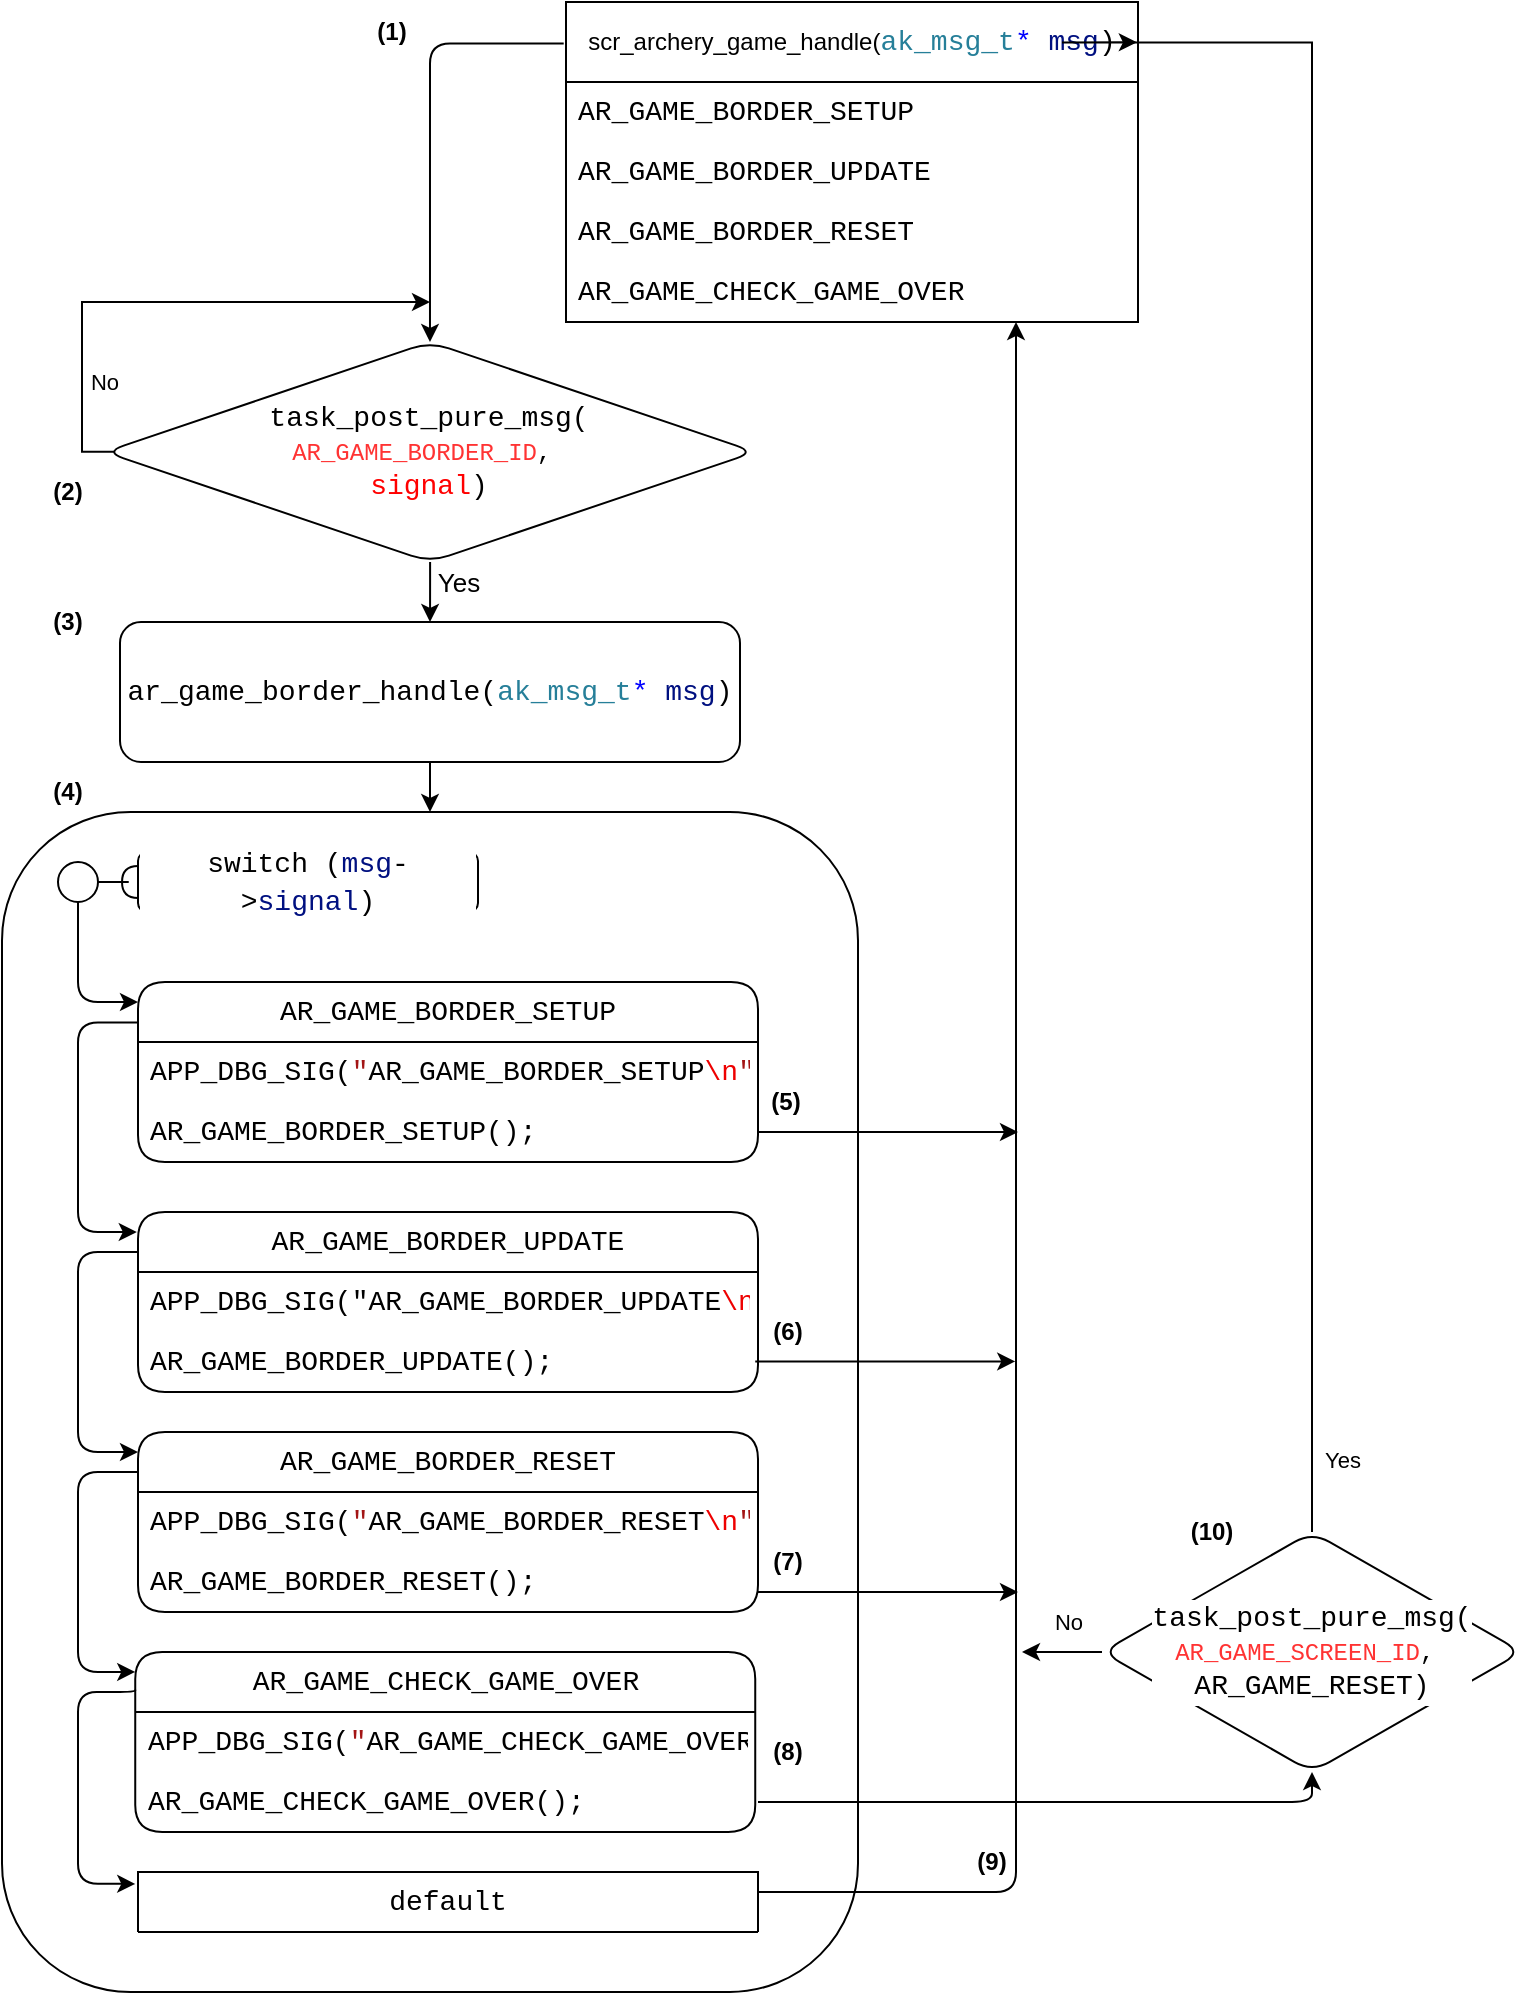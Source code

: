 <mxfile version="21.7.2" type="github" pages="2">
  <diagram name="Page-1" id="xHRpkcf7Uff5HgZ3ALfG">
    <mxGraphModel dx="1221" dy="622" grid="1" gridSize="10" guides="1" tooltips="1" connect="1" arrows="1" fold="1" page="1" pageScale="1" pageWidth="850" pageHeight="1100" math="0" shadow="0">
      <root>
        <mxCell id="0" />
        <mxCell id="1" parent="0" />
        <mxCell id="UpgFTflyBAgRF1FKhpor-101" value="" style="edgeStyle=orthogonalEdgeStyle;rounded=1;orthogonalLoop=1;jettySize=auto;html=1;" parent="1" source="UpgFTflyBAgRF1FKhpor-102" target="UpgFTflyBAgRF1FKhpor-103" edge="1">
          <mxGeometry relative="1" as="geometry" />
        </mxCell>
        <mxCell id="UpgFTflyBAgRF1FKhpor-102" value="&lt;div style=&quot;background-color: rgb(255, 255, 255); font-family: Consolas, &amp;quot;Courier New&amp;quot;, monospace; font-size: 14px; line-height: 19px;&quot;&gt;ar_game_border_handle(&lt;span style=&quot;color: #267f99;&quot;&gt;ak_msg_t&lt;/span&gt;&lt;span style=&quot;color: #0000ff;&quot;&gt;*&lt;/span&gt; &lt;span style=&quot;color: #001080;&quot;&gt;msg&lt;/span&gt;)&lt;/div&gt;" style="rounded=1;whiteSpace=wrap;html=1;fontSize=12;glass=0;strokeWidth=1;shadow=0;" parent="1" vertex="1">
          <mxGeometry x="119" y="350" width="310" height="70" as="geometry" />
        </mxCell>
        <mxCell id="UpgFTflyBAgRF1FKhpor-103" value="" style="rounded=1;whiteSpace=wrap;html=1;fontSize=12;glass=0;strokeWidth=1;shadow=0;" parent="1" vertex="1">
          <mxGeometry x="60" y="445" width="428" height="590" as="geometry" />
        </mxCell>
        <mxCell id="UpgFTflyBAgRF1FKhpor-104" value="" style="edgeStyle=orthogonalEdgeStyle;rounded=1;orthogonalLoop=1;jettySize=auto;html=1;exitX=0;exitY=0.225;exitDx=0;exitDy=0;exitPerimeter=0;entryX=-0.002;entryY=0.118;entryDx=0;entryDy=0;entryPerimeter=0;" parent="1" source="UpgFTflyBAgRF1FKhpor-105" target="UpgFTflyBAgRF1FKhpor-108" edge="1">
          <mxGeometry relative="1" as="geometry">
            <mxPoint x="118" y="700" as="targetPoint" />
            <Array as="points">
              <mxPoint x="98" y="550" />
              <mxPoint x="98" y="655" />
              <mxPoint x="127" y="655" />
            </Array>
          </mxGeometry>
        </mxCell>
        <mxCell id="UpgFTflyBAgRF1FKhpor-105" value="&lt;div style=&quot;background-color: rgb(255, 255, 255); font-family: Consolas, &amp;quot;Courier New&amp;quot;, monospace; font-size: 14px; line-height: 19px;&quot;&gt;&lt;div style=&quot;line-height: 19px;&quot;&gt;&lt;div style=&quot;line-height: 19px;&quot;&gt;&lt;div style=&quot;line-height: 19px;&quot;&gt;AR_GAME_BORDER_SETUP&lt;/div&gt;&lt;/div&gt;&lt;/div&gt;&lt;/div&gt;" style="swimlane;fontStyle=0;childLayout=stackLayout;horizontal=1;startSize=30;horizontalStack=0;resizeParent=1;resizeParentMax=0;resizeLast=0;collapsible=1;marginBottom=0;whiteSpace=wrap;html=1;rounded=1;" parent="1" vertex="1">
          <mxGeometry x="128" y="530" width="310" height="90" as="geometry" />
        </mxCell>
        <mxCell id="UpgFTflyBAgRF1FKhpor-106" value="&lt;div style=&quot;background-color: rgb(255, 255, 255); font-family: Consolas, &amp;quot;Courier New&amp;quot;, monospace; font-size: 14px; line-height: 19px;&quot;&gt;&lt;div style=&quot;line-height: 19px;&quot;&gt;&lt;div style=&quot;line-height: 19px;&quot;&gt;APP_DBG_SIG(&lt;span style=&quot;color: #a31515;&quot;&gt;&quot;&lt;/span&gt;AR_GAME_BORDER_SETUP&lt;span style=&quot;color: rgb(238, 0, 0);&quot;&gt;\n&lt;/span&gt;&lt;span style=&quot;color: rgb(163, 21, 21);&quot;&gt;&quot;&lt;/span&gt;);&lt;br&gt;&lt;/div&gt;&lt;/div&gt;&lt;/div&gt;" style="text;strokeColor=none;fillColor=none;align=left;verticalAlign=middle;spacingLeft=4;spacingRight=4;overflow=hidden;points=[[0,0.5],[1,0.5]];portConstraint=eastwest;rotatable=0;whiteSpace=wrap;html=1;rounded=1;" parent="UpgFTflyBAgRF1FKhpor-105" vertex="1">
          <mxGeometry y="30" width="310" height="30" as="geometry" />
        </mxCell>
        <mxCell id="UpgFTflyBAgRF1FKhpor-107" value="&lt;div style=&quot;background-color: rgb(255, 255, 255); font-family: Consolas, &amp;quot;Courier New&amp;quot;, monospace; font-size: 14px; line-height: 19px;&quot;&gt;&lt;div style=&quot;line-height: 19px;&quot;&gt;&lt;div style=&quot;line-height: 19px;&quot;&gt;&lt;div style=&quot;line-height: 19px;&quot;&gt;&lt;div style=&quot;line-height: 19px;&quot;&gt;AR_GAME_BORDER_SETUP();&lt;/div&gt;&lt;/div&gt;&lt;/div&gt;&lt;/div&gt;&lt;/div&gt;" style="text;strokeColor=none;fillColor=none;align=left;verticalAlign=middle;spacingLeft=4;spacingRight=4;overflow=hidden;points=[[0,0.5],[1,0.5]];portConstraint=eastwest;rotatable=0;whiteSpace=wrap;html=1;rounded=1;" parent="UpgFTflyBAgRF1FKhpor-105" vertex="1">
          <mxGeometry y="60" width="310" height="30" as="geometry" />
        </mxCell>
        <mxCell id="UpgFTflyBAgRF1FKhpor-108" value="&lt;div style=&quot;background-color: rgb(255, 255, 255); font-family: Consolas, &amp;quot;Courier New&amp;quot;, monospace; font-size: 14px; line-height: 19px;&quot;&gt;&lt;div style=&quot;line-height: 19px;&quot;&gt;&lt;div style=&quot;line-height: 19px;&quot;&gt;&lt;div style=&quot;line-height: 19px;&quot;&gt;AR_GAME_BORDER_UPDATE&lt;/div&gt;&lt;/div&gt;&lt;/div&gt;&lt;/div&gt;" style="swimlane;fontStyle=0;childLayout=stackLayout;horizontal=1;startSize=30;horizontalStack=0;resizeParent=1;resizeParentMax=0;resizeLast=0;collapsible=1;marginBottom=0;whiteSpace=wrap;html=1;rounded=1;" parent="1" vertex="1">
          <mxGeometry x="128" y="645" width="310" height="90" as="geometry" />
        </mxCell>
        <mxCell id="UpgFTflyBAgRF1FKhpor-109" value="&lt;div style=&quot;background-color: rgb(255, 255, 255); font-family: Consolas, &amp;quot;Courier New&amp;quot;, monospace; font-size: 14px; line-height: 19px;&quot;&gt;&lt;div style=&quot;line-height: 19px;&quot;&gt;&lt;div style=&quot;line-height: 19px;&quot;&gt;&lt;div style=&quot;line-height: 19px;&quot;&gt;APP_DBG_SIG(&quot;AR_GAME_BORDER_UPDATE&lt;span style=&quot;border-color: var(--border-color); color: rgb(238, 0, 0);&quot;&gt;\n&lt;/span&gt;&lt;span style=&quot;border-color: var(--border-color); color: rgb(163, 21, 21);&quot;&gt;&quot;&lt;/span&gt;);&lt;br&gt;&lt;/div&gt;&lt;/div&gt;&lt;/div&gt;&lt;/div&gt;" style="text;strokeColor=none;fillColor=none;align=left;verticalAlign=middle;spacingLeft=4;spacingRight=4;overflow=hidden;points=[[0,0.5],[1,0.5]];portConstraint=eastwest;rotatable=0;whiteSpace=wrap;html=1;rounded=1;" parent="UpgFTflyBAgRF1FKhpor-108" vertex="1">
          <mxGeometry y="30" width="310" height="30" as="geometry" />
        </mxCell>
        <mxCell id="UpgFTflyBAgRF1FKhpor-110" value="&lt;div style=&quot;background-color: rgb(255, 255, 255); font-family: Consolas, &amp;quot;Courier New&amp;quot;, monospace; font-size: 14px; line-height: 19px;&quot;&gt;&lt;div style=&quot;line-height: 19px;&quot;&gt;&lt;div style=&quot;line-height: 19px;&quot;&gt;&lt;div style=&quot;line-height: 19px;&quot;&gt;&lt;div style=&quot;line-height: 19px;&quot;&gt;&lt;div style=&quot;line-height: 19px;&quot;&gt;&lt;div style=&quot;line-height: 19px;&quot;&gt;AR_GAME_BORDER_UPDATE();&lt;/div&gt;&lt;/div&gt;&lt;/div&gt;&lt;/div&gt;&lt;/div&gt;&lt;/div&gt;&lt;/div&gt;" style="text;strokeColor=none;fillColor=none;align=left;verticalAlign=middle;spacingLeft=4;spacingRight=4;overflow=hidden;points=[[0,0.5],[1,0.5]];portConstraint=eastwest;rotatable=0;whiteSpace=wrap;html=1;rounded=1;" parent="UpgFTflyBAgRF1FKhpor-108" vertex="1">
          <mxGeometry y="60" width="310" height="30" as="geometry" />
        </mxCell>
        <mxCell id="UpgFTflyBAgRF1FKhpor-111" value="&lt;div style=&quot;background-color: rgb(255, 255, 255); font-family: Consolas, &amp;quot;Courier New&amp;quot;, monospace; font-size: 14px; line-height: 19px;&quot;&gt;&lt;div style=&quot;line-height: 19px;&quot;&gt;&lt;div style=&quot;line-height: 19px;&quot;&gt;&lt;div style=&quot;line-height: 19px;&quot;&gt;&lt;div style=&quot;line-height: 19px;&quot;&gt;&lt;div style=&quot;line-height: 19px;&quot;&gt;AR_GAME_BORDER_RESET&lt;/div&gt;&lt;/div&gt;&lt;/div&gt;&lt;/div&gt;&lt;/div&gt;&lt;/div&gt;" style="swimlane;fontStyle=0;childLayout=stackLayout;horizontal=1;startSize=30;horizontalStack=0;resizeParent=1;resizeParentMax=0;resizeLast=0;collapsible=1;marginBottom=0;whiteSpace=wrap;html=1;rounded=1;" parent="1" vertex="1">
          <mxGeometry x="128" y="755" width="310" height="90" as="geometry" />
        </mxCell>
        <mxCell id="UpgFTflyBAgRF1FKhpor-112" value="&lt;div style=&quot;background-color: rgb(255, 255, 255); font-family: Consolas, &amp;quot;Courier New&amp;quot;, monospace; font-size: 14px; line-height: 19px;&quot;&gt;&lt;div style=&quot;line-height: 19px;&quot;&gt;&lt;div style=&quot;line-height: 19px;&quot;&gt;&lt;div style=&quot;line-height: 19px;&quot;&gt;APP_DBG_SIG(&lt;span style=&quot;color: #a31515;&quot;&gt;&quot;&lt;/span&gt;AR_GAME_BORDER_RESET&lt;span style=&quot;color: rgb(238, 0, 0);&quot;&gt;\n&lt;/span&gt;&lt;span style=&quot;color: rgb(163, 21, 21);&quot;&gt;&quot;&lt;/span&gt;);&lt;br&gt;&lt;/div&gt;&lt;/div&gt;&lt;/div&gt;&lt;/div&gt;" style="text;strokeColor=none;fillColor=none;align=left;verticalAlign=middle;spacingLeft=4;spacingRight=4;overflow=hidden;points=[[0,0.5],[1,0.5]];portConstraint=eastwest;rotatable=0;whiteSpace=wrap;html=1;rounded=1;" parent="UpgFTflyBAgRF1FKhpor-111" vertex="1">
          <mxGeometry y="30" width="310" height="30" as="geometry" />
        </mxCell>
        <mxCell id="UpgFTflyBAgRF1FKhpor-113" value="&lt;div style=&quot;background-color: rgb(255, 255, 255); font-family: Consolas, &amp;quot;Courier New&amp;quot;, monospace; font-size: 14px; line-height: 19px;&quot;&gt;&lt;div style=&quot;line-height: 19px;&quot;&gt;&lt;div style=&quot;line-height: 19px;&quot;&gt;&lt;div style=&quot;line-height: 19px;&quot;&gt;&lt;div style=&quot;line-height: 19px;&quot;&gt;AR_GAME_BORDER_RESET();&lt;/div&gt;&lt;/div&gt;&lt;/div&gt;&lt;/div&gt;&lt;/div&gt;" style="text;strokeColor=none;fillColor=none;align=left;verticalAlign=middle;spacingLeft=4;spacingRight=4;overflow=hidden;points=[[0,0.5],[1,0.5]];portConstraint=eastwest;rotatable=0;whiteSpace=wrap;html=1;rounded=1;" parent="UpgFTflyBAgRF1FKhpor-111" vertex="1">
          <mxGeometry y="60" width="310" height="30" as="geometry" />
        </mxCell>
        <mxCell id="UpgFTflyBAgRF1FKhpor-114" value="&lt;div style=&quot;background-color: rgb(255, 255, 255); font-family: Consolas, &amp;quot;Courier New&amp;quot;, monospace; font-size: 14px; line-height: 19px;&quot;&gt;&lt;div style=&quot;line-height: 19px;&quot;&gt;&lt;div style=&quot;line-height: 19px;&quot;&gt;&lt;div style=&quot;line-height: 19px;&quot;&gt;&lt;div style=&quot;line-height: 19px;&quot;&gt;AR_GAME_CHECK_GAME_OVER&lt;/div&gt;&lt;/div&gt;&lt;/div&gt;&lt;/div&gt;&lt;/div&gt;" style="swimlane;fontStyle=0;childLayout=stackLayout;horizontal=1;startSize=30;horizontalStack=0;resizeParent=1;resizeParentMax=0;resizeLast=0;collapsible=1;marginBottom=0;whiteSpace=wrap;html=1;rounded=1;" parent="1" vertex="1">
          <mxGeometry x="126.62" y="865" width="310" height="90" as="geometry" />
        </mxCell>
        <mxCell id="UpgFTflyBAgRF1FKhpor-115" value="&lt;div style=&quot;background-color: rgb(255, 255, 255); font-family: Consolas, &amp;quot;Courier New&amp;quot;, monospace; font-size: 14px; line-height: 19px;&quot;&gt;&lt;div style=&quot;line-height: 19px;&quot;&gt;&lt;div style=&quot;line-height: 19px;&quot;&gt;APP_DBG_SIG(&lt;span style=&quot;color: #a31515;&quot;&gt;&quot;&lt;/span&gt;AR_GAME_CHECK_GAME_OVER&lt;span style=&quot;color: rgb(238, 0, 0);&quot;&gt;\n&lt;/span&gt;&lt;span style=&quot;color: rgb(163, 21, 21);&quot;&gt;&quot;&lt;/span&gt;);&lt;br&gt;&lt;/div&gt;&lt;/div&gt;&lt;/div&gt;" style="text;strokeColor=none;fillColor=none;align=left;verticalAlign=middle;spacingLeft=4;spacingRight=4;overflow=hidden;points=[[0,0.5],[1,0.5]];portConstraint=eastwest;rotatable=0;whiteSpace=wrap;html=1;rounded=1;" parent="UpgFTflyBAgRF1FKhpor-114" vertex="1">
          <mxGeometry y="30" width="310" height="30" as="geometry" />
        </mxCell>
        <mxCell id="UpgFTflyBAgRF1FKhpor-116" value="&lt;div style=&quot;background-color: rgb(255, 255, 255); font-family: Consolas, &amp;quot;Courier New&amp;quot;, monospace; font-size: 14px; line-height: 19px;&quot;&gt;&lt;div style=&quot;line-height: 19px;&quot;&gt;&lt;div style=&quot;line-height: 19px;&quot;&gt;&lt;div style=&quot;line-height: 19px;&quot;&gt;&lt;div style=&quot;line-height: 19px;&quot;&gt;AR_GAME_CHECK_GAME_OVER();&lt;/div&gt;&lt;/div&gt;&lt;/div&gt;&lt;/div&gt;&lt;/div&gt;" style="text;strokeColor=none;fillColor=none;align=left;verticalAlign=middle;spacingLeft=4;spacingRight=4;overflow=hidden;points=[[0,0.5],[1,0.5]];portConstraint=eastwest;rotatable=0;whiteSpace=wrap;html=1;rounded=1;" parent="UpgFTflyBAgRF1FKhpor-114" vertex="1">
          <mxGeometry y="60" width="310" height="30" as="geometry" />
        </mxCell>
        <mxCell id="UpgFTflyBAgRF1FKhpor-117" value="" style="edgeStyle=orthogonalEdgeStyle;rounded=1;orthogonalLoop=1;jettySize=auto;html=1;" parent="1" source="UpgFTflyBAgRF1FKhpor-133" target="UpgFTflyBAgRF1FKhpor-102" edge="1">
          <mxGeometry relative="1" as="geometry" />
        </mxCell>
        <mxCell id="UpgFTflyBAgRF1FKhpor-118" value="&lt;font style=&quot;font-size: 13px;&quot;&gt;Yes&lt;/font&gt;" style="edgeLabel;html=1;align=center;verticalAlign=middle;resizable=0;points=[];rounded=1;" parent="UpgFTflyBAgRF1FKhpor-117" vertex="1" connectable="0">
          <mxGeometry x="-0.072" y="1" relative="1" as="geometry">
            <mxPoint x="13" y="-4" as="offset" />
          </mxGeometry>
        </mxCell>
        <mxCell id="UpgFTflyBAgRF1FKhpor-119" value="" style="edgeStyle=orthogonalEdgeStyle;rounded=1;orthogonalLoop=1;jettySize=auto;html=1;endArrow=halfCircle;endFill=0;" parent="1" source="UpgFTflyBAgRF1FKhpor-121" target="UpgFTflyBAgRF1FKhpor-122" edge="1">
          <mxGeometry relative="1" as="geometry" />
        </mxCell>
        <mxCell id="UpgFTflyBAgRF1FKhpor-120" value="" style="edgeStyle=orthogonalEdgeStyle;rounded=1;orthogonalLoop=1;jettySize=auto;html=1;" parent="1" source="UpgFTflyBAgRF1FKhpor-121" edge="1">
          <mxGeometry relative="1" as="geometry">
            <mxPoint x="128" y="540" as="targetPoint" />
            <Array as="points">
              <mxPoint x="98" y="540" />
            </Array>
          </mxGeometry>
        </mxCell>
        <mxCell id="UpgFTflyBAgRF1FKhpor-121" value="" style="ellipse;whiteSpace=wrap;html=1;rounded=1;" parent="1" vertex="1">
          <mxGeometry x="88" y="470" width="20" height="20" as="geometry" />
        </mxCell>
        <mxCell id="UpgFTflyBAgRF1FKhpor-122" value="&lt;div style=&quot;background-color: rgb(255, 255, 255); font-family: Consolas, &amp;quot;Courier New&amp;quot;, monospace; font-size: 14px; line-height: 19px;&quot;&gt;switch (&lt;span style=&quot;color: #001080;&quot;&gt;msg&lt;/span&gt;-&amp;gt;&lt;font color=&quot;#001080&quot;&gt;signal&lt;/font&gt;)&lt;/div&gt;" style="whiteSpace=wrap;html=1;rounded=1;" parent="1" vertex="1">
          <mxGeometry x="128" y="465" width="170" height="30" as="geometry" />
        </mxCell>
        <mxCell id="UpgFTflyBAgRF1FKhpor-123" value="" style="edgeStyle=orthogonalEdgeStyle;rounded=1;orthogonalLoop=1;jettySize=auto;html=1;entryX=0;entryY=0.116;entryDx=0;entryDy=0;entryPerimeter=0;" parent="1" target="UpgFTflyBAgRF1FKhpor-111" edge="1">
          <mxGeometry relative="1" as="geometry">
            <mxPoint x="128" y="665" as="sourcePoint" />
            <mxPoint x="108" y="770" as="targetPoint" />
            <Array as="points">
              <mxPoint x="98" y="665" />
              <mxPoint x="98" y="765" />
              <mxPoint x="128" y="765" />
            </Array>
          </mxGeometry>
        </mxCell>
        <mxCell id="UpgFTflyBAgRF1FKhpor-124" value="" style="edgeStyle=orthogonalEdgeStyle;rounded=1;orthogonalLoop=1;jettySize=auto;html=1;entryX=0;entryY=0.111;entryDx=0;entryDy=0;entryPerimeter=0;exitX=0;exitY=0.222;exitDx=0;exitDy=0;exitPerimeter=0;" parent="1" source="UpgFTflyBAgRF1FKhpor-111" target="UpgFTflyBAgRF1FKhpor-114" edge="1">
          <mxGeometry relative="1" as="geometry">
            <mxPoint x="118" y="780" as="sourcePoint" />
            <mxPoint x="127" y="839.5" as="targetPoint" />
            <Array as="points">
              <mxPoint x="98" y="775" />
              <mxPoint x="98" y="875" />
            </Array>
          </mxGeometry>
        </mxCell>
        <mxCell id="UpgFTflyBAgRF1FKhpor-125" value="" style="edgeStyle=orthogonalEdgeStyle;rounded=1;orthogonalLoop=1;jettySize=auto;html=1;entryX=0;entryY=0.066;entryDx=0;entryDy=0;entryPerimeter=0;exitX=0;exitY=0.209;exitDx=0;exitDy=0;exitPerimeter=0;" parent="1" source="UpgFTflyBAgRF1FKhpor-114" edge="1">
          <mxGeometry relative="1" as="geometry">
            <mxPoint x="118" y="880" as="sourcePoint" />
            <mxPoint x="126.62" y="980.94" as="targetPoint" />
            <Array as="points">
              <mxPoint x="127" y="885" />
              <mxPoint x="98" y="885" />
              <mxPoint x="98" y="981" />
            </Array>
          </mxGeometry>
        </mxCell>
        <mxCell id="UpgFTflyBAgRF1FKhpor-126" value="" style="edgeStyle=orthogonalEdgeStyle;rounded=1;orthogonalLoop=1;jettySize=auto;html=1;entryX=0.787;entryY=1;entryDx=0;entryDy=0;entryPerimeter=0;" parent="1" source="UpgFTflyBAgRF1FKhpor-127" target="UpgFTflyBAgRF1FKhpor-151" edge="1">
          <mxGeometry relative="1" as="geometry">
            <mxPoint x="566" y="220" as="targetPoint" />
            <Array as="points">
              <mxPoint x="567" y="985" />
              <mxPoint x="567" y="200" />
            </Array>
          </mxGeometry>
        </mxCell>
        <mxCell id="UpgFTflyBAgRF1FKhpor-127" value="&lt;div style=&quot;background-color: rgb(255, 255, 255); font-family: Consolas, &amp;quot;Courier New&amp;quot;, monospace; font-size: 14px; line-height: 19px;&quot;&gt;&lt;div style=&quot;line-height: 19px;&quot;&gt;&lt;div style=&quot;line-height: 19px;&quot;&gt;&lt;div style=&quot;line-height: 19px;&quot;&gt;&lt;div style=&quot;line-height: 19px;&quot;&gt;default&lt;/div&gt;&lt;/div&gt;&lt;/div&gt;&lt;/div&gt;&lt;/div&gt;" style="swimlane;fontStyle=0;childLayout=stackLayout;horizontal=1;startSize=30;horizontalStack=0;resizeParent=1;resizeParentMax=0;resizeLast=0;collapsible=1;marginBottom=0;whiteSpace=wrap;html=1;rounded=1;" parent="1" vertex="1">
          <mxGeometry x="128" y="975" width="310" height="30" as="geometry" />
        </mxCell>
        <mxCell id="UpgFTflyBAgRF1FKhpor-128" value="" style="edgeStyle=orthogonalEdgeStyle;rounded=1;orthogonalLoop=1;jettySize=auto;html=1;entryX=0.5;entryY=0;entryDx=0;entryDy=0;exitX=-0.004;exitY=0.13;exitDx=0;exitDy=0;exitPerimeter=0;" parent="1" source="UpgFTflyBAgRF1FKhpor-142" target="UpgFTflyBAgRF1FKhpor-133" edge="1">
          <mxGeometry relative="1" as="geometry">
            <mxPoint x="274" y="220" as="targetPoint" />
            <Array as="points">
              <mxPoint x="274" y="61" />
            </Array>
            <mxPoint x="342.0" y="170" as="sourcePoint" />
          </mxGeometry>
        </mxCell>
        <mxCell id="UpgFTflyBAgRF1FKhpor-129" value="" style="edgeStyle=orthogonalEdgeStyle;rounded=1;orthogonalLoop=1;jettySize=auto;html=1;entryX=0.5;entryY=1;entryDx=0;entryDy=0;" parent="1" target="UpgFTflyBAgRF1FKhpor-152" edge="1">
          <mxGeometry relative="1" as="geometry">
            <mxPoint x="438" y="940" as="sourcePoint" />
            <mxPoint x="568" y="940" as="targetPoint" />
            <Array as="points">
              <mxPoint x="715" y="940" />
            </Array>
          </mxGeometry>
        </mxCell>
        <mxCell id="UpgFTflyBAgRF1FKhpor-130" value="" style="edgeStyle=orthogonalEdgeStyle;rounded=1;orthogonalLoop=1;jettySize=auto;html=1;" parent="1" edge="1">
          <mxGeometry relative="1" as="geometry">
            <mxPoint x="438" y="835" as="sourcePoint" />
            <mxPoint x="568" y="835" as="targetPoint" />
          </mxGeometry>
        </mxCell>
        <mxCell id="UpgFTflyBAgRF1FKhpor-131" value="" style="edgeStyle=orthogonalEdgeStyle;rounded=1;orthogonalLoop=1;jettySize=auto;html=1;" parent="1" edge="1">
          <mxGeometry relative="1" as="geometry">
            <mxPoint x="436.62" y="719.7" as="sourcePoint" />
            <mxPoint x="566.62" y="719.7" as="targetPoint" />
          </mxGeometry>
        </mxCell>
        <mxCell id="UpgFTflyBAgRF1FKhpor-132" value="" style="edgeStyle=orthogonalEdgeStyle;rounded=1;orthogonalLoop=1;jettySize=auto;html=1;" parent="1" edge="1">
          <mxGeometry relative="1" as="geometry">
            <mxPoint x="438" y="605" as="sourcePoint" />
            <mxPoint x="568" y="605" as="targetPoint" />
          </mxGeometry>
        </mxCell>
        <mxCell id="6OsE9KwnTwc4k6CIQa8s-2" value="" style="edgeStyle=orthogonalEdgeStyle;rounded=0;orthogonalLoop=1;jettySize=auto;html=1;exitX=0.016;exitY=0.499;exitDx=0;exitDy=0;exitPerimeter=0;" parent="1" source="UpgFTflyBAgRF1FKhpor-133" edge="1">
          <mxGeometry relative="1" as="geometry">
            <mxPoint x="274" y="190" as="targetPoint" />
            <Array as="points">
              <mxPoint x="100" y="265" />
              <mxPoint x="100" y="190" />
            </Array>
          </mxGeometry>
        </mxCell>
        <mxCell id="6OsE9KwnTwc4k6CIQa8s-3" value="No" style="edgeLabel;html=1;align=center;verticalAlign=middle;resizable=0;points=[];" parent="6OsE9KwnTwc4k6CIQa8s-2" vertex="1" connectable="0">
          <mxGeometry x="-0.613" relative="1" as="geometry">
            <mxPoint x="11" as="offset" />
          </mxGeometry>
        </mxCell>
        <mxCell id="UpgFTflyBAgRF1FKhpor-133" value="&lt;div style=&quot;background-color: rgb(255, 255, 255); font-family: Consolas, &amp;quot;Courier New&amp;quot;, monospace; font-size: 14px; line-height: 19px;&quot;&gt;task_post_pure_msg(&lt;/div&gt;&lt;span style=&quot;background-color: rgb(255, 255, 255);&quot;&gt;&lt;font face=&quot;Consolas, Courier New, monospace&quot; color=&quot;#ff3333&quot;&gt;AR_GAME_BORDER_ID&lt;/font&gt;&lt;font face=&quot;Consolas, Courier New, monospace&quot;&gt;,&amp;nbsp;&lt;/font&gt;&lt;/span&gt;&lt;font face=&quot;Consolas, Courier New, monospace&quot; color=&quot;#ff3333&quot;&gt;&lt;br&gt;&lt;/font&gt;&lt;div style=&quot;background-color: rgb(255, 255, 255); font-family: Consolas, &amp;quot;Courier New&amp;quot;, monospace; font-size: 14px; line-height: 19px;&quot;&gt;&lt;font color=&quot;#ff0000&quot;&gt;signal&lt;/font&gt;)&lt;/div&gt;" style="rhombus;whiteSpace=wrap;html=1;rounded=1;" parent="1" vertex="1">
          <mxGeometry x="111.37" y="210" width="325.25" height="110" as="geometry" />
        </mxCell>
        <mxCell id="UpgFTflyBAgRF1FKhpor-135" value="&lt;b&gt;(1)&lt;/b&gt;" style="text;html=1;strokeColor=none;fillColor=none;align=center;verticalAlign=middle;whiteSpace=wrap;rounded=0;" parent="1" vertex="1">
          <mxGeometry x="240" y="40" width="30" height="30" as="geometry" />
        </mxCell>
        <mxCell id="UpgFTflyBAgRF1FKhpor-136" value="&lt;b&gt;(2)&lt;/b&gt;" style="text;html=1;strokeColor=none;fillColor=none;align=center;verticalAlign=middle;whiteSpace=wrap;rounded=0;" parent="1" vertex="1">
          <mxGeometry x="78" y="270" width="30" height="30" as="geometry" />
        </mxCell>
        <mxCell id="UpgFTflyBAgRF1FKhpor-137" value="&lt;b&gt;(5)&lt;/b&gt;" style="text;html=1;strokeColor=none;fillColor=none;align=center;verticalAlign=middle;whiteSpace=wrap;rounded=0;" parent="1" vertex="1">
          <mxGeometry x="436.62" y="575" width="30" height="30" as="geometry" />
        </mxCell>
        <mxCell id="UpgFTflyBAgRF1FKhpor-138" value="&lt;b&gt;(6)&lt;/b&gt;" style="text;html=1;strokeColor=none;fillColor=none;align=center;verticalAlign=middle;whiteSpace=wrap;rounded=0;" parent="1" vertex="1">
          <mxGeometry x="438" y="685" width="30" height="40" as="geometry" />
        </mxCell>
        <mxCell id="UpgFTflyBAgRF1FKhpor-139" value="&lt;b&gt;(7)&lt;/b&gt;" style="text;html=1;strokeColor=none;fillColor=none;align=center;verticalAlign=middle;whiteSpace=wrap;rounded=0;" parent="1" vertex="1">
          <mxGeometry x="438" y="805" width="30" height="30" as="geometry" />
        </mxCell>
        <mxCell id="UpgFTflyBAgRF1FKhpor-140" value="&lt;b&gt;(8)&lt;/b&gt;" style="text;html=1;strokeColor=none;fillColor=none;align=center;verticalAlign=middle;whiteSpace=wrap;rounded=0;" parent="1" vertex="1">
          <mxGeometry x="438" y="900" width="30" height="30" as="geometry" />
        </mxCell>
        <mxCell id="UpgFTflyBAgRF1FKhpor-141" value="&lt;b&gt;(9)&lt;/b&gt;" style="text;html=1;strokeColor=none;fillColor=none;align=center;verticalAlign=middle;whiteSpace=wrap;rounded=0;" parent="1" vertex="1">
          <mxGeometry x="540" y="955" width="30" height="30" as="geometry" />
        </mxCell>
        <mxCell id="UpgFTflyBAgRF1FKhpor-142" value="scr_archery_game_handle(&lt;span style=&quot;border-color: var(--border-color); font-family: Consolas, &amp;quot;Courier New&amp;quot;, monospace; font-size: 14px; color: rgb(38, 127, 153);&quot;&gt;ak_msg_t&lt;/span&gt;&lt;span style=&quot;border-color: var(--border-color); font-family: Consolas, &amp;quot;Courier New&amp;quot;, monospace; font-size: 14px; color: rgb(0, 0, 255);&quot;&gt;*&lt;/span&gt;&lt;span style=&quot;font-family: Consolas, &amp;quot;Courier New&amp;quot;, monospace; font-size: 14px; background-color: rgb(255, 255, 255);&quot;&gt;&amp;nbsp;&lt;/span&gt;&lt;span style=&quot;border-color: var(--border-color); font-family: Consolas, &amp;quot;Courier New&amp;quot;, monospace; font-size: 14px; color: rgb(0, 16, 128);&quot;&gt;msg&lt;/span&gt;&lt;span style=&quot;font-family: Consolas, &amp;quot;Courier New&amp;quot;, monospace; font-size: 14px; background-color: rgb(255, 255, 255);&quot;&gt;)&lt;/span&gt;" style="swimlane;fontStyle=0;childLayout=stackLayout;horizontal=1;startSize=40;horizontalStack=0;resizeParent=1;resizeParentMax=0;resizeLast=0;collapsible=1;marginBottom=0;whiteSpace=wrap;html=1;" parent="1" vertex="1">
          <mxGeometry x="342" y="40" width="286" height="160" as="geometry" />
        </mxCell>
        <mxCell id="UpgFTflyBAgRF1FKhpor-143" value="&lt;div style=&quot;background-color: rgb(255, 255, 255); font-family: Consolas, &amp;quot;Courier New&amp;quot;, monospace; font-size: 14px; line-height: 19px;&quot;&gt;&lt;div style=&quot;line-height: 19px;&quot;&gt;&lt;div style=&quot;line-height: 19px;&quot;&gt;AR_GAME_BORDER_SETUP&lt;/div&gt;&lt;/div&gt;&lt;/div&gt;" style="text;strokeColor=none;fillColor=none;align=left;verticalAlign=middle;spacingLeft=4;spacingRight=4;overflow=hidden;points=[[0,0.5],[1,0.5]];portConstraint=eastwest;rotatable=0;whiteSpace=wrap;html=1;" parent="UpgFTflyBAgRF1FKhpor-142" vertex="1">
          <mxGeometry y="40" width="286" height="30" as="geometry" />
        </mxCell>
        <mxCell id="UpgFTflyBAgRF1FKhpor-144" value="&lt;div style=&quot;background-color: rgb(255, 255, 255); font-family: Consolas, &amp;quot;Courier New&amp;quot;, monospace; font-size: 14px; line-height: 19px;&quot;&gt;&lt;div style=&quot;line-height: 19px;&quot;&gt;&lt;div style=&quot;line-height: 19px;&quot;&gt;AR_GAME_BORDER_UPDATE&lt;/div&gt;&lt;/div&gt;&lt;/div&gt;" style="text;strokeColor=none;fillColor=none;align=left;verticalAlign=middle;spacingLeft=4;spacingRight=4;overflow=hidden;points=[[0,0.5],[1,0.5]];portConstraint=eastwest;rotatable=0;whiteSpace=wrap;html=1;" parent="UpgFTflyBAgRF1FKhpor-142" vertex="1">
          <mxGeometry y="70" width="286" height="30" as="geometry" />
        </mxCell>
        <mxCell id="UpgFTflyBAgRF1FKhpor-145" value="&lt;div style=&quot;background-color: rgb(255, 255, 255); font-family: Consolas, &amp;quot;Courier New&amp;quot;, monospace; font-size: 14px; line-height: 19px;&quot;&gt;&lt;div style=&quot;line-height: 19px;&quot;&gt;&lt;div style=&quot;line-height: 19px;&quot;&gt;AR_GAME_BORDER_RESET&lt;/div&gt;&lt;/div&gt;&lt;/div&gt;" style="text;strokeColor=none;fillColor=none;align=left;verticalAlign=middle;spacingLeft=4;spacingRight=4;overflow=hidden;points=[[0,0.5],[1,0.5]];portConstraint=eastwest;rotatable=0;whiteSpace=wrap;html=1;" parent="UpgFTflyBAgRF1FKhpor-142" vertex="1">
          <mxGeometry y="100" width="286" height="30" as="geometry" />
        </mxCell>
        <mxCell id="UpgFTflyBAgRF1FKhpor-151" value="&lt;div style=&quot;background-color: rgb(255, 255, 255); font-family: Consolas, &amp;quot;Courier New&amp;quot;, monospace; font-size: 14px; line-height: 19px;&quot;&gt;&lt;div style=&quot;line-height: 19px;&quot;&gt;&lt;div style=&quot;line-height: 19px;&quot;&gt;&lt;div style=&quot;line-height: 19px;&quot;&gt;AR_GAME_CHECK_GAME_OVER&lt;/div&gt;&lt;/div&gt;&lt;/div&gt;&lt;/div&gt;" style="text;strokeColor=none;fillColor=none;align=left;verticalAlign=middle;spacingLeft=4;spacingRight=4;overflow=hidden;points=[[0,0.5],[1,0.5]];portConstraint=eastwest;rotatable=0;whiteSpace=wrap;html=1;" parent="UpgFTflyBAgRF1FKhpor-142" vertex="1">
          <mxGeometry y="130" width="286" height="30" as="geometry" />
        </mxCell>
        <mxCell id="UpgFTflyBAgRF1FKhpor-149" value="&lt;b&gt;(3)&lt;/b&gt;" style="text;html=1;strokeColor=none;fillColor=none;align=center;verticalAlign=middle;whiteSpace=wrap;rounded=0;" parent="1" vertex="1">
          <mxGeometry x="78" y="335" width="30" height="30" as="geometry" />
        </mxCell>
        <mxCell id="UpgFTflyBAgRF1FKhpor-150" value="&lt;b&gt;(4)&lt;/b&gt;" style="text;html=1;strokeColor=none;fillColor=none;align=center;verticalAlign=middle;whiteSpace=wrap;rounded=0;" parent="1" vertex="1">
          <mxGeometry x="78" y="420" width="30" height="30" as="geometry" />
        </mxCell>
        <mxCell id="UpgFTflyBAgRF1FKhpor-154" value="" style="edgeStyle=orthogonalEdgeStyle;rounded=0;orthogonalLoop=1;jettySize=auto;html=1;entryX=0.998;entryY=0.126;entryDx=0;entryDy=0;entryPerimeter=0;" parent="1" source="UpgFTflyBAgRF1FKhpor-152" target="UpgFTflyBAgRF1FKhpor-142" edge="1">
          <mxGeometry relative="1" as="geometry">
            <mxPoint x="710" y="105" as="targetPoint" />
          </mxGeometry>
        </mxCell>
        <mxCell id="UpgFTflyBAgRF1FKhpor-158" value="Yes" style="edgeLabel;html=1;align=center;verticalAlign=middle;resizable=0;points=[];" parent="UpgFTflyBAgRF1FKhpor-154" vertex="1" connectable="0">
          <mxGeometry x="-0.921" relative="1" as="geometry">
            <mxPoint x="15" as="offset" />
          </mxGeometry>
        </mxCell>
        <mxCell id="UpgFTflyBAgRF1FKhpor-156" value="" style="edgeStyle=orthogonalEdgeStyle;rounded=0;orthogonalLoop=1;jettySize=auto;html=1;" parent="1" source="UpgFTflyBAgRF1FKhpor-152" edge="1">
          <mxGeometry relative="1" as="geometry">
            <mxPoint x="570" y="865" as="targetPoint" />
          </mxGeometry>
        </mxCell>
        <mxCell id="UpgFTflyBAgRF1FKhpor-157" value="No" style="edgeLabel;html=1;align=center;verticalAlign=middle;resizable=0;points=[];" parent="UpgFTflyBAgRF1FKhpor-156" vertex="1" connectable="0">
          <mxGeometry x="-0.139" relative="1" as="geometry">
            <mxPoint y="-15" as="offset" />
          </mxGeometry>
        </mxCell>
        <mxCell id="UpgFTflyBAgRF1FKhpor-152" value="&lt;div style=&quot;background-color: rgb(255, 255, 255); font-family: Consolas, &amp;quot;Courier New&amp;quot;, monospace; font-size: 14px; line-height: 19px;&quot;&gt;task_post_pure_msg(&lt;/div&gt;&lt;span style=&quot;background-color: rgb(255, 255, 255);&quot;&gt;&lt;font face=&quot;Consolas, Courier New, monospace&quot;&gt;&lt;font color=&quot;#ff3333&quot;&gt;AR_GAME_SCREEN_ID&lt;/font&gt;,&amp;nbsp;&lt;/font&gt;&lt;/span&gt;&lt;font face=&quot;Consolas, Courier New, monospace&quot; color=&quot;#ff3333&quot;&gt;&lt;br&gt;&lt;/font&gt;&lt;div style=&quot;background-color: rgb(255, 255, 255); font-family: Consolas, &amp;quot;Courier New&amp;quot;, monospace; font-size: 14px; line-height: 19px;&quot;&gt;AR_GAME_RESET)&lt;/div&gt;" style="rhombus;whiteSpace=wrap;html=1;rounded=1;" parent="1" vertex="1">
          <mxGeometry x="610" y="805" width="210" height="120" as="geometry" />
        </mxCell>
        <mxCell id="FUpbfvsOcdCzp_1CGTPx-1" value="&lt;b&gt;(10)&lt;/b&gt;" style="text;html=1;strokeColor=none;fillColor=none;align=center;verticalAlign=middle;whiteSpace=wrap;rounded=0;" parent="1" vertex="1">
          <mxGeometry x="650" y="790" width="30" height="30" as="geometry" />
        </mxCell>
      </root>
    </mxGraphModel>
  </diagram>
  <diagram id="0xZt90gRBu7CQiuENKFM" name="Page-2">
    <mxGraphModel dx="1305" dy="678" grid="1" gridSize="10" guides="1" tooltips="1" connect="1" arrows="1" fold="1" page="1" pageScale="1" pageWidth="850" pageHeight="1100" math="0" shadow="0">
      <root>
        <mxCell id="0" />
        <mxCell id="1" parent="0" />
        <mxCell id="hSdr1A9-EgVJBVhGQbvM-63" value="" style="endArrow=none;dashed=1;html=1;rounded=0;entryX=0.5;entryY=1;entryDx=0;entryDy=0;" edge="1" parent="1" target="8p7sbsNmrT1Dh9Ao9vYw-1">
          <mxGeometry width="50" height="50" relative="1" as="geometry">
            <mxPoint x="320" y="742.452" as="sourcePoint" />
            <mxPoint x="496" y="130" as="targetPoint" />
          </mxGeometry>
        </mxCell>
        <mxCell id="8p7sbsNmrT1Dh9Ao9vYw-1" value="Screen" style="rounded=1;whiteSpace=wrap;html=1;" parent="1" vertex="1">
          <mxGeometry x="280" y="80" width="80" height="40" as="geometry" />
        </mxCell>
        <mxCell id="8p7sbsNmrT1Dh9Ao9vYw-3" value="Border" style="rounded=1;whiteSpace=wrap;html=1;" parent="1" vertex="1">
          <mxGeometry x="480" y="80" width="80" height="40" as="geometry" />
        </mxCell>
        <mxCell id="8p7sbsNmrT1Dh9Ao9vYw-6" value="" style="endArrow=none;dashed=1;html=1;rounded=0;entryX=0.5;entryY=1;entryDx=0;entryDy=0;exitX=0.5;exitY=1;exitDx=0;exitDy=0;" parent="1" source="8p7sbsNmrT1Dh9Ao9vYw-31" target="8p7sbsNmrT1Dh9Ao9vYw-3" edge="1">
          <mxGeometry width="50" height="50" relative="1" as="geometry">
            <mxPoint x="520" y="490" as="sourcePoint" />
            <mxPoint x="520" y="130" as="targetPoint" />
          </mxGeometry>
        </mxCell>
        <mxCell id="8p7sbsNmrT1Dh9Ao9vYw-7" value="" style="edgeStyle=orthogonalEdgeStyle;rounded=0;orthogonalLoop=1;jettySize=auto;html=1;entryX=0;entryY=0;entryDx=0;entryDy=0;" parent="1" target="8p7sbsNmrT1Dh9Ao9vYw-12" edge="1">
          <mxGeometry relative="1" as="geometry">
            <mxPoint x="325.11" y="160" as="sourcePoint" />
            <mxPoint x="410.11" y="310.0" as="targetPoint" />
            <Array as="points">
              <mxPoint x="370.11" y="160" />
              <mxPoint x="370.11" y="160" />
            </Array>
          </mxGeometry>
        </mxCell>
        <mxCell id="8p7sbsNmrT1Dh9Ao9vYw-8" value="AR_GAME_BORDER_SETUP" style="edgeLabel;html=1;align=center;verticalAlign=middle;resizable=0;points=[];" parent="8p7sbsNmrT1Dh9Ao9vYw-7" vertex="1" connectable="0">
          <mxGeometry x="-0.034" y="-2" relative="1" as="geometry">
            <mxPoint x="3" y="-12" as="offset" />
          </mxGeometry>
        </mxCell>
        <mxCell id="8p7sbsNmrT1Dh9Ao9vYw-12" value="" style="rounded=0;whiteSpace=wrap;html=1;" parent="1" vertex="1">
          <mxGeometry x="515.11" y="160" width="10" height="20" as="geometry" />
        </mxCell>
        <mxCell id="8p7sbsNmrT1Dh9Ao9vYw-28" value="" style="edgeStyle=orthogonalEdgeStyle;rounded=0;orthogonalLoop=1;jettySize=auto;html=1;entryX=0;entryY=0;entryDx=0;entryDy=0;exitX=0.989;exitY=0.265;exitDx=0;exitDy=0;exitPerimeter=0;" parent="1" target="8p7sbsNmrT1Dh9Ao9vYw-31" edge="1">
          <mxGeometry relative="1" as="geometry">
            <mxPoint x="325.11" y="720" as="sourcePoint" />
            <mxPoint x="410.11" y="870.0" as="targetPoint" />
            <Array as="points">
              <mxPoint x="370.11" y="720" />
            </Array>
          </mxGeometry>
        </mxCell>
        <mxCell id="8p7sbsNmrT1Dh9Ao9vYw-29" value="AR_GAME_BORDER_RESET" style="edgeLabel;html=1;align=center;verticalAlign=middle;resizable=0;points=[];" parent="8p7sbsNmrT1Dh9Ao9vYw-28" vertex="1" connectable="0">
          <mxGeometry x="-0.034" y="-2" relative="1" as="geometry">
            <mxPoint x="8" y="-12" as="offset" />
          </mxGeometry>
        </mxCell>
        <mxCell id="8p7sbsNmrT1Dh9Ao9vYw-31" value="" style="rounded=0;whiteSpace=wrap;html=1;" parent="1" vertex="1">
          <mxGeometry x="515.11" y="720" width="10" height="20" as="geometry" />
        </mxCell>
        <mxCell id="8p7sbsNmrT1Dh9Ao9vYw-32" value="Setup thuộc tính&amp;nbsp;&lt;br&gt;ban đầu" style="shape=callout;whiteSpace=wrap;html=1;perimeter=calloutPerimeter;position2=0;base=22;size=10;position=0.17;" parent="1" vertex="1">
          <mxGeometry x="530" y="130" width="130" height="40" as="geometry" />
        </mxCell>
        <mxCell id="8p7sbsNmrT1Dh9Ao9vYw-38" value="Reset thuộc tính" style="shape=callout;whiteSpace=wrap;html=1;perimeter=calloutPerimeter;position2=0;base=22;size=10;position=0.17;" parent="1" vertex="1">
          <mxGeometry x="530" y="690" width="130" height="40" as="geometry" />
        </mxCell>
        <mxCell id="hSdr1A9-EgVJBVhGQbvM-2" value="" style="edgeStyle=orthogonalEdgeStyle;rounded=0;orthogonalLoop=1;jettySize=auto;html=1;" edge="1" parent="1" source="hSdr1A9-EgVJBVhGQbvM-5">
          <mxGeometry relative="1" as="geometry">
            <mxPoint x="241" y="150.03" as="targetPoint" />
            <Array as="points">
              <mxPoint x="301" y="150.03" />
              <mxPoint x="301" y="150.03" />
            </Array>
          </mxGeometry>
        </mxCell>
        <mxCell id="hSdr1A9-EgVJBVhGQbvM-3" value="&lt;div style=&quot;color: rgb(212, 212, 212); background-color: rgb(30, 30, 30); font-family: Consolas, &amp;quot;Courier New&amp;quot;, monospace; font-size: 14px; line-height: 19px;&quot;&gt;&lt;br&gt;&lt;/div&gt;" style="edgeLabel;html=1;align=center;verticalAlign=middle;resizable=0;points=[];" vertex="1" connectable="0" parent="hSdr1A9-EgVJBVhGQbvM-2">
          <mxGeometry x="0.175" relative="1" as="geometry">
            <mxPoint as="offset" />
          </mxGeometry>
        </mxCell>
        <mxCell id="hSdr1A9-EgVJBVhGQbvM-4" value="timer_set" style="edgeLabel;html=1;align=center;verticalAlign=middle;resizable=0;points=[];" vertex="1" connectable="0" parent="hSdr1A9-EgVJBVhGQbvM-2">
          <mxGeometry x="0.299" y="-1" relative="1" as="geometry">
            <mxPoint x="12" y="-10" as="offset" />
          </mxGeometry>
        </mxCell>
        <mxCell id="hSdr1A9-EgVJBVhGQbvM-5" value="" style="rounded=0;whiteSpace=wrap;html=1;" vertex="1" parent="1">
          <mxGeometry x="315" y="140.03" width="10" height="30" as="geometry" />
        </mxCell>
        <mxCell id="hSdr1A9-EgVJBVhGQbvM-9" value="" style="rounded=0;whiteSpace=wrap;html=1;" vertex="1" parent="1">
          <mxGeometry x="315" y="690.03" width="10" height="30" as="geometry" />
        </mxCell>
        <mxCell id="hSdr1A9-EgVJBVhGQbvM-10" value="Timer&lt;br&gt;100ms" style="shape=umlLifeline;perimeter=lifelinePerimeter;whiteSpace=wrap;html=1;container=1;dropTarget=0;collapsible=0;recursiveResize=0;outlineConnect=0;portConstraint=eastwest;newEdgeStyle={&quot;curved&quot;:0,&quot;rounded&quot;:0};participant=umlControl;verticalAlign=middle;size=50;" vertex="1" parent="1">
          <mxGeometry x="160" y="120" width="80" height="620" as="geometry" />
        </mxCell>
        <mxCell id="hSdr1A9-EgVJBVhGQbvM-25" value="alt" style="shape=umlFrame;whiteSpace=wrap;html=1;pointerEvents=0;recursiveResize=0;container=1;collapsible=0;width=40;height=31;" vertex="1" parent="1">
          <mxGeometry x="39" y="199.45" width="641" height="470.55" as="geometry" />
        </mxCell>
        <mxCell id="hSdr1A9-EgVJBVhGQbvM-26" value="ar_game_score % 200 != 0&lt;br&gt;&amp;amp;&amp;amp;&lt;br&gt;meteoroid[i].x &amp;gt; border.x&amp;nbsp;&amp;nbsp;" style="text;html=1;" vertex="1" parent="hSdr1A9-EgVJBVhGQbvM-25">
          <mxGeometry width="140" height="60" relative="1" as="geometry">
            <mxPoint x="10" y="56" as="offset" />
          </mxGeometry>
        </mxCell>
        <mxCell id="hSdr1A9-EgVJBVhGQbvM-27" value="" style="line;strokeWidth=1;dashed=1;labelPosition=center;verticalLabelPosition=bottom;align=left;verticalAlign=top;spacingLeft=20;spacingTop=15;html=1;whiteSpace=wrap;" vertex="1" parent="hSdr1A9-EgVJBVhGQbvM-25">
          <mxGeometry y="136" width="640" height="10" as="geometry" />
        </mxCell>
        <mxCell id="hSdr1A9-EgVJBVhGQbvM-28" value="ar_game_score % 200 != 0&lt;br style=&quot;border-color: var(--border-color);&quot;&gt;&amp;amp;&amp;amp;&lt;br style=&quot;border-color: var(--border-color);&quot;&gt;meteoroid[i].x &amp;lt;= border.x&amp;nbsp;&amp;nbsp;" style="text;html=1;" vertex="1" parent="hSdr1A9-EgVJBVhGQbvM-25">
          <mxGeometry x="6" y="350" width="150" height="70" as="geometry" />
        </mxCell>
        <mxCell id="8p7sbsNmrT1Dh9Ao9vYw-15" value="" style="edgeStyle=orthogonalEdgeStyle;rounded=0;orthogonalLoop=1;jettySize=auto;html=1;entryX=0;entryY=0;entryDx=0;entryDy=0;exitX=0.989;exitY=0.265;exitDx=0;exitDy=0;exitPerimeter=0;" parent="hSdr1A9-EgVJBVhGQbvM-25" target="8p7sbsNmrT1Dh9Ao9vYw-17" edge="1">
          <mxGeometry relative="1" as="geometry">
            <mxPoint x="286.0" y="61.54" as="sourcePoint" />
            <mxPoint x="371.11" y="211.44" as="targetPoint" />
            <Array as="points">
              <mxPoint x="331.11" y="61.44" />
            </Array>
          </mxGeometry>
        </mxCell>
        <mxCell id="8p7sbsNmrT1Dh9Ao9vYw-16" value="AR_GAME_LEVEL_UP" style="edgeLabel;html=1;align=center;verticalAlign=middle;resizable=0;points=[];" parent="8p7sbsNmrT1Dh9Ao9vYw-15" vertex="1" connectable="0">
          <mxGeometry x="-0.034" y="-2" relative="1" as="geometry">
            <mxPoint y="-12" as="offset" />
          </mxGeometry>
        </mxCell>
        <mxCell id="8p7sbsNmrT1Dh9Ao9vYw-17" value="" style="rounded=0;whiteSpace=wrap;html=1;" parent="hSdr1A9-EgVJBVhGQbvM-25" vertex="1">
          <mxGeometry x="476.11" y="61.44" width="10" height="10" as="geometry" />
        </mxCell>
        <mxCell id="8p7sbsNmrT1Dh9Ao9vYw-54" value="" style="edgeStyle=orthogonalEdgeStyle;rounded=0;orthogonalLoop=1;jettySize=auto;html=1;entryX=0;entryY=0;entryDx=0;entryDy=0;exitX=1;exitY=1;exitDx=0;exitDy=0;" parent="hSdr1A9-EgVJBVhGQbvM-25" edge="1" source="hSdr1A9-EgVJBVhGQbvM-7">
          <mxGeometry relative="1" as="geometry">
            <mxPoint x="286.0" y="121.5" as="sourcePoint" />
            <mxPoint x="476.11" y="121.4" as="targetPoint" />
            <Array as="points">
              <mxPoint x="331" y="121" />
            </Array>
          </mxGeometry>
        </mxCell>
        <mxCell id="8p7sbsNmrT1Dh9Ao9vYw-55" value="AR_GAME_CHECK_GAME_OVER" style="edgeLabel;html=1;align=center;verticalAlign=middle;resizable=0;points=[];" parent="8p7sbsNmrT1Dh9Ao9vYw-54" vertex="1" connectable="0">
          <mxGeometry x="-0.034" y="-2" relative="1" as="geometry">
            <mxPoint y="-12" as="offset" />
          </mxGeometry>
        </mxCell>
        <mxCell id="8p7sbsNmrT1Dh9Ao9vYw-56" value="" style="rounded=0;whiteSpace=wrap;html=1;" parent="hSdr1A9-EgVJBVhGQbvM-25" vertex="1">
          <mxGeometry x="476.11" y="121.4" width="10" height="10" as="geometry" />
        </mxCell>
        <mxCell id="hSdr1A9-EgVJBVhGQbvM-7" value="" style="rounded=0;whiteSpace=wrap;html=1;" vertex="1" parent="hSdr1A9-EgVJBVhGQbvM-25">
          <mxGeometry x="276" y="41" width="10" height="80" as="geometry" />
        </mxCell>
        <mxCell id="hSdr1A9-EgVJBVhGQbvM-11" value="" style="edgeStyle=orthogonalEdgeStyle;rounded=0;orthogonalLoop=1;jettySize=auto;html=1;exitX=1;exitY=1;exitDx=0;exitDy=0;" edge="1" parent="hSdr1A9-EgVJBVhGQbvM-25" source="hSdr1A9-EgVJBVhGQbvM-13">
          <mxGeometry relative="1" as="geometry">
            <Array as="points">
              <mxPoint x="221" y="41" />
              <mxPoint x="276" y="41" />
            </Array>
            <mxPoint x="161" y="39.51" as="sourcePoint" />
            <mxPoint x="276" y="40.508" as="targetPoint" />
          </mxGeometry>
        </mxCell>
        <mxCell id="hSdr1A9-EgVJBVhGQbvM-12" value="AR_GAME_TIME_TICK" style="edgeLabel;html=1;align=center;verticalAlign=middle;resizable=0;points=[];" vertex="1" connectable="0" parent="hSdr1A9-EgVJBVhGQbvM-11">
          <mxGeometry x="-0.106" y="1" relative="1" as="geometry">
            <mxPoint x="15" y="-12" as="offset" />
          </mxGeometry>
        </mxCell>
        <mxCell id="hSdr1A9-EgVJBVhGQbvM-13" value="" style="rounded=0;whiteSpace=wrap;html=1;" vertex="1" parent="hSdr1A9-EgVJBVhGQbvM-25">
          <mxGeometry x="156" y="20.48" width="10" height="20.03" as="geometry" />
        </mxCell>
        <mxCell id="hSdr1A9-EgVJBVhGQbvM-31" value="" style="line;strokeWidth=1;dashed=1;labelPosition=center;verticalLabelPosition=bottom;align=left;verticalAlign=top;spacingLeft=20;spacingTop=15;html=1;whiteSpace=wrap;" vertex="1" parent="hSdr1A9-EgVJBVhGQbvM-25">
          <mxGeometry y="276" width="640" height="10" as="geometry" />
        </mxCell>
        <mxCell id="hSdr1A9-EgVJBVhGQbvM-30" value="ar_game_score % 200 == 0&lt;br style=&quot;border-color: var(--border-color);&quot;&gt;&amp;amp;&amp;amp;&lt;br style=&quot;border-color: var(--border-color);&quot;&gt;meteoroid[i].x &amp;gt; border.x&amp;nbsp;&amp;nbsp;" style="text;html=1;" vertex="1" parent="hSdr1A9-EgVJBVhGQbvM-25">
          <mxGeometry x="6" y="187.55" width="140" height="40" as="geometry" />
        </mxCell>
        <mxCell id="hSdr1A9-EgVJBVhGQbvM-42" value="" style="edgeStyle=orthogonalEdgeStyle;rounded=0;orthogonalLoop=1;jettySize=auto;html=1;entryX=0;entryY=0;entryDx=0;entryDy=0;exitX=1;exitY=1;exitDx=0;exitDy=0;" edge="1" parent="hSdr1A9-EgVJBVhGQbvM-25">
          <mxGeometry relative="1" as="geometry">
            <mxPoint x="286" y="260.55" as="sourcePoint" />
            <mxPoint x="476.11" y="260.95" as="targetPoint" />
            <Array as="points">
              <mxPoint x="331" y="260.55" />
            </Array>
          </mxGeometry>
        </mxCell>
        <mxCell id="hSdr1A9-EgVJBVhGQbvM-43" value="AR_GAME_CHECK_GAME_OVER" style="edgeLabel;html=1;align=center;verticalAlign=middle;resizable=0;points=[];" vertex="1" connectable="0" parent="hSdr1A9-EgVJBVhGQbvM-42">
          <mxGeometry x="-0.034" y="-2" relative="1" as="geometry">
            <mxPoint y="-12" as="offset" />
          </mxGeometry>
        </mxCell>
        <mxCell id="hSdr1A9-EgVJBVhGQbvM-44" value="" style="rounded=0;whiteSpace=wrap;html=1;" vertex="1" parent="hSdr1A9-EgVJBVhGQbvM-25">
          <mxGeometry x="476.11" y="260.95" width="10" height="10" as="geometry" />
        </mxCell>
        <mxCell id="hSdr1A9-EgVJBVhGQbvM-60" value="" style="edgeStyle=orthogonalEdgeStyle;rounded=0;orthogonalLoop=1;jettySize=auto;html=1;entryX=0;entryY=0;entryDx=0;entryDy=0;exitX=0.989;exitY=0.265;exitDx=0;exitDy=0;exitPerimeter=0;" edge="1" parent="hSdr1A9-EgVJBVhGQbvM-25" target="hSdr1A9-EgVJBVhGQbvM-62">
          <mxGeometry relative="1" as="geometry">
            <mxPoint x="286.0" y="340.65" as="sourcePoint" />
            <mxPoint x="371.11" y="490.55" as="targetPoint" />
            <Array as="points">
              <mxPoint x="331.11" y="340.55" />
            </Array>
          </mxGeometry>
        </mxCell>
        <mxCell id="hSdr1A9-EgVJBVhGQbvM-61" value="AR_GAME_LEVEL_UP" style="edgeLabel;html=1;align=center;verticalAlign=middle;resizable=0;points=[];" vertex="1" connectable="0" parent="hSdr1A9-EgVJBVhGQbvM-60">
          <mxGeometry x="-0.034" y="-2" relative="1" as="geometry">
            <mxPoint x="1" y="-12" as="offset" />
          </mxGeometry>
        </mxCell>
        <mxCell id="hSdr1A9-EgVJBVhGQbvM-62" value="" style="rounded=0;whiteSpace=wrap;html=1;" vertex="1" parent="hSdr1A9-EgVJBVhGQbvM-25">
          <mxGeometry x="476.11" y="340.55" width="10" height="10" as="geometry" />
        </mxCell>
        <mxCell id="8p7sbsNmrT1Dh9Ao9vYw-33" value="Level up và Check không đủ điều kiện thực hiện&amp;nbsp;" style="shape=callout;whiteSpace=wrap;html=1;perimeter=calloutPerimeter;position2=0;base=22;size=10;position=0.17;" parent="hSdr1A9-EgVJBVhGQbvM-25" vertex="1">
          <mxGeometry x="501" y="41" width="130" height="60" as="geometry" />
        </mxCell>
        <mxCell id="8p7sbsNmrT1Dh9Ao9vYw-34" value="Với số lượng điểm đủ thì Level up diễn ra&amp;nbsp;" style="shape=callout;whiteSpace=wrap;html=1;perimeter=calloutPerimeter;position2=0;base=22;size=10;position=0.17;" parent="hSdr1A9-EgVJBVhGQbvM-25" vertex="1">
          <mxGeometry x="501" y="150" width="130" height="48.61" as="geometry" />
        </mxCell>
        <mxCell id="8p7sbsNmrT1Dh9Ao9vYw-68" value="Check đạt điều kiện&amp;nbsp;" style="shape=callout;whiteSpace=wrap;html=1;perimeter=calloutPerimeter;position2=0;base=22;size=10;position=0.17;" parent="hSdr1A9-EgVJBVhGQbvM-25" vertex="1">
          <mxGeometry x="498" y="346.0" width="130" height="40" as="geometry" />
        </mxCell>
        <mxCell id="8p7sbsNmrT1Dh9Ao9vYw-69" value="Gửi message để reset game" style="shape=callout;whiteSpace=wrap;html=1;perimeter=calloutPerimeter;position2=0;base=22;size=10;position=0.17;" parent="hSdr1A9-EgVJBVhGQbvM-25" vertex="1">
          <mxGeometry x="499" y="390.0" width="130" height="40" as="geometry" />
        </mxCell>
        <mxCell id="hSdr1A9-EgVJBVhGQbvM-41" value="" style="edgeStyle=orthogonalEdgeStyle;rounded=0;orthogonalLoop=1;jettySize=auto;html=1;entryX=1;entryY=0.75;entryDx=0;entryDy=0;" edge="1" parent="1" source="hSdr1A9-EgVJBVhGQbvM-32" target="hSdr1A9-EgVJBVhGQbvM-32">
          <mxGeometry relative="1" as="geometry">
            <mxPoint x="610.11" y="419.98" as="targetPoint" />
            <Array as="points">
              <mxPoint x="540" y="400" />
              <mxPoint x="540" y="430" />
            </Array>
          </mxGeometry>
        </mxCell>
        <mxCell id="hSdr1A9-EgVJBVhGQbvM-32" value="" style="rounded=0;whiteSpace=wrap;html=1;" vertex="1" parent="1">
          <mxGeometry x="515.11" y="399.96" width="10" height="40.04" as="geometry" />
        </mxCell>
        <mxCell id="hSdr1A9-EgVJBVhGQbvM-33" value="" style="edgeStyle=orthogonalEdgeStyle;rounded=0;orthogonalLoop=1;jettySize=auto;html=1;entryX=0;entryY=0;entryDx=0;entryDy=0;exitX=0.837;exitY=0.629;exitDx=0;exitDy=0;exitPerimeter=0;" edge="1" parent="1" source="hSdr1A9-EgVJBVhGQbvM-36">
          <mxGeometry relative="1" as="geometry">
            <mxPoint x="325.0" y="390.0" as="sourcePoint" />
            <mxPoint x="515.11" y="399.96" as="targetPoint" />
            <Array as="points">
              <mxPoint x="323" y="400" />
            </Array>
          </mxGeometry>
        </mxCell>
        <mxCell id="hSdr1A9-EgVJBVhGQbvM-34" value="AR_GAME_LEVEL_UP" style="edgeLabel;html=1;align=center;verticalAlign=middle;resizable=0;points=[];" vertex="1" connectable="0" parent="hSdr1A9-EgVJBVhGQbvM-33">
          <mxGeometry x="-0.034" y="-2" relative="1" as="geometry">
            <mxPoint x="19" y="-12" as="offset" />
          </mxGeometry>
        </mxCell>
        <mxCell id="hSdr1A9-EgVJBVhGQbvM-35" value="" style="endArrow=none;dashed=1;html=1;rounded=0;entryX=0.5;entryY=1;entryDx=0;entryDy=0;" edge="1" parent="1">
          <mxGeometry width="50" height="50" relative="1" as="geometry">
            <mxPoint x="180" y="391.96" as="sourcePoint" />
            <mxPoint x="180" y="389.9" as="targetPoint" />
          </mxGeometry>
        </mxCell>
        <mxCell id="hSdr1A9-EgVJBVhGQbvM-36" value="" style="rounded=0;whiteSpace=wrap;html=1;" vertex="1" parent="1">
          <mxGeometry x="315" y="379.96" width="10" height="80.04" as="geometry" />
        </mxCell>
        <mxCell id="hSdr1A9-EgVJBVhGQbvM-37" value="" style="rounded=0;whiteSpace=wrap;html=1;" vertex="1" parent="1">
          <mxGeometry x="195" y="359.96" width="10" height="20" as="geometry" />
        </mxCell>
        <mxCell id="hSdr1A9-EgVJBVhGQbvM-38" value="" style="edgeStyle=orthogonalEdgeStyle;rounded=0;orthogonalLoop=1;jettySize=auto;html=1;" edge="1" parent="1">
          <mxGeometry relative="1" as="geometry">
            <mxPoint x="205" y="379.48" as="sourcePoint" />
            <mxPoint x="315" y="379.48" as="targetPoint" />
            <Array as="points">
              <mxPoint x="291" y="379.48" />
              <mxPoint x="291" y="379.48" />
            </Array>
          </mxGeometry>
        </mxCell>
        <mxCell id="hSdr1A9-EgVJBVhGQbvM-39" value="AR_GAME_TIME_TICK" style="edgeLabel;html=1;align=center;verticalAlign=middle;resizable=0;points=[];" vertex="1" connectable="0" parent="hSdr1A9-EgVJBVhGQbvM-38">
          <mxGeometry x="-0.158" y="2" relative="1" as="geometry">
            <mxPoint x="15" y="-12" as="offset" />
          </mxGeometry>
        </mxCell>
        <mxCell id="hSdr1A9-EgVJBVhGQbvM-46" value="" style="edgeStyle=orthogonalEdgeStyle;rounded=0;orthogonalLoop=1;jettySize=auto;html=1;entryX=0;entryY=0;entryDx=0;entryDy=0;" edge="1" parent="1" target="hSdr1A9-EgVJBVhGQbvM-50">
          <mxGeometry relative="1" as="geometry">
            <mxPoint x="326" y="599.96" as="sourcePoint" />
            <mxPoint x="515.11" y="594.51" as="targetPoint" />
            <Array as="points">
              <mxPoint x="326" y="599.96" />
            </Array>
          </mxGeometry>
        </mxCell>
        <mxCell id="hSdr1A9-EgVJBVhGQbvM-47" value="AR_GAME_CHECK_GAME_OVER" style="edgeLabel;html=1;align=center;verticalAlign=middle;resizable=0;points=[];" vertex="1" connectable="0" parent="hSdr1A9-EgVJBVhGQbvM-46">
          <mxGeometry x="-0.034" y="-2" relative="1" as="geometry">
            <mxPoint x="2" y="-12" as="offset" />
          </mxGeometry>
        </mxCell>
        <mxCell id="hSdr1A9-EgVJBVhGQbvM-48" value="" style="edgeStyle=orthogonalEdgeStyle;rounded=0;orthogonalLoop=1;jettySize=auto;html=1;entryX=1.18;entryY=0.84;entryDx=0;entryDy=0;entryPerimeter=0;" edge="1" parent="1" source="hSdr1A9-EgVJBVhGQbvM-50">
          <mxGeometry relative="1" as="geometry">
            <Array as="points">
              <mxPoint x="420" y="629.96" />
            </Array>
            <mxPoint x="326.8" y="629.16" as="targetPoint" />
          </mxGeometry>
        </mxCell>
        <mxCell id="hSdr1A9-EgVJBVhGQbvM-49" value="AR_GAME_RESET" style="edgeLabel;html=1;align=center;verticalAlign=middle;resizable=0;points=[];" vertex="1" connectable="0" parent="hSdr1A9-EgVJBVhGQbvM-48">
          <mxGeometry x="-0.024" y="-2" relative="1" as="geometry">
            <mxPoint x="2" y="-7" as="offset" />
          </mxGeometry>
        </mxCell>
        <mxCell id="hSdr1A9-EgVJBVhGQbvM-50" value="" style="rounded=0;whiteSpace=wrap;html=1;" vertex="1" parent="1">
          <mxGeometry x="515.11" y="599.96" width="10" height="30" as="geometry" />
        </mxCell>
        <mxCell id="hSdr1A9-EgVJBVhGQbvM-52" value="" style="rounded=0;whiteSpace=wrap;html=1;" vertex="1" parent="1">
          <mxGeometry x="315" y="519.99" width="10" height="80.01" as="geometry" />
        </mxCell>
        <mxCell id="hSdr1A9-EgVJBVhGQbvM-53" value="" style="rounded=0;whiteSpace=wrap;html=1;" vertex="1" parent="1">
          <mxGeometry x="195" y="499.99" width="10" height="20" as="geometry" />
        </mxCell>
        <mxCell id="hSdr1A9-EgVJBVhGQbvM-54" value="" style="edgeStyle=orthogonalEdgeStyle;rounded=0;orthogonalLoop=1;jettySize=auto;html=1;" edge="1" parent="1">
          <mxGeometry relative="1" as="geometry">
            <mxPoint x="205" y="519.51" as="sourcePoint" />
            <mxPoint x="315" y="519.51" as="targetPoint" />
            <Array as="points">
              <mxPoint x="291" y="519.51" />
              <mxPoint x="291" y="519.51" />
            </Array>
          </mxGeometry>
        </mxCell>
        <mxCell id="hSdr1A9-EgVJBVhGQbvM-55" value="AR_GAME_TIME_TICK" style="edgeLabel;html=1;align=center;verticalAlign=middle;resizable=0;points=[];" vertex="1" connectable="0" parent="hSdr1A9-EgVJBVhGQbvM-54">
          <mxGeometry x="-0.158" y="2" relative="1" as="geometry">
            <mxPoint x="15" y="-12" as="offset" />
          </mxGeometry>
        </mxCell>
        <mxCell id="hSdr1A9-EgVJBVhGQbvM-56" value="" style="rounded=0;whiteSpace=wrap;html=1;" vertex="1" parent="1">
          <mxGeometry x="315" y="628.98" width="10" height="29.97" as="geometry" />
        </mxCell>
      </root>
    </mxGraphModel>
  </diagram>
</mxfile>
